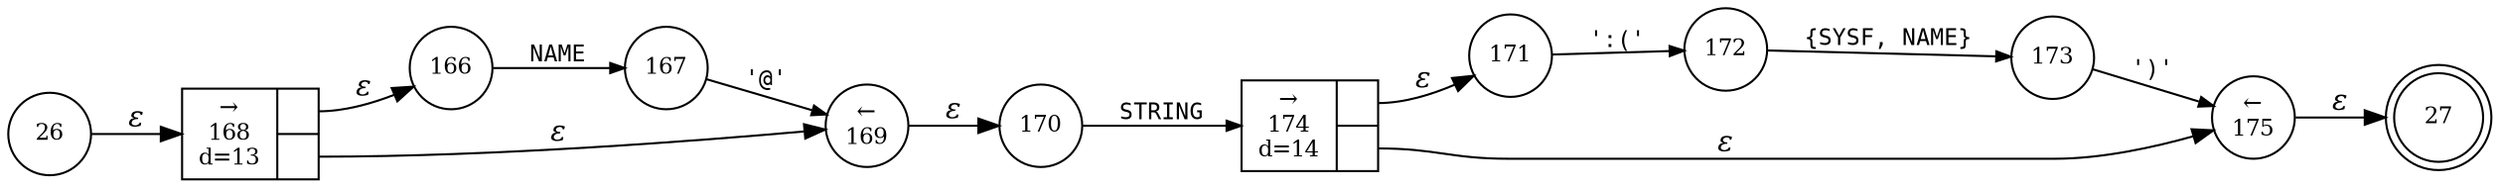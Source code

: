 digraph ATN {
rankdir=LR;
s27[fontsize=11, label="27", shape=doublecircle, fixedsize=true, width=.6];
s166[fontsize=11,label="166", shape=circle, fixedsize=true, width=.55, peripheries=1];
s167[fontsize=11,label="167", shape=circle, fixedsize=true, width=.55, peripheries=1];
s168[fontsize=11,label="{&rarr;\n168\nd=13|{<p0>|<p1>}}", shape=record, fixedsize=false, peripheries=1];
s169[fontsize=11,label="&larr;\n169", shape=circle, fixedsize=true, width=.55, peripheries=1];
s26[fontsize=11,label="26", shape=circle, fixedsize=true, width=.55, peripheries=1];
s170[fontsize=11,label="170", shape=circle, fixedsize=true, width=.55, peripheries=1];
s171[fontsize=11,label="171", shape=circle, fixedsize=true, width=.55, peripheries=1];
s172[fontsize=11,label="172", shape=circle, fixedsize=true, width=.55, peripheries=1];
s173[fontsize=11,label="173", shape=circle, fixedsize=true, width=.55, peripheries=1];
s174[fontsize=11,label="{&rarr;\n174\nd=14|{<p0>|<p1>}}", shape=record, fixedsize=false, peripheries=1];
s175[fontsize=11,label="&larr;\n175", shape=circle, fixedsize=true, width=.55, peripheries=1];
s26 -> s168 [fontname="Times-Italic", label="&epsilon;"];
s168:p0 -> s166 [fontname="Times-Italic", label="&epsilon;"];
s168:p1 -> s169 [fontname="Times-Italic", label="&epsilon;"];
s166 -> s167 [fontsize=11, fontname="Courier", arrowsize=.7, label = "NAME", arrowhead = normal];
s169 -> s170 [fontname="Times-Italic", label="&epsilon;"];
s167 -> s169 [fontsize=11, fontname="Courier", arrowsize=.7, label = "'@'", arrowhead = normal];
s170 -> s174 [fontsize=11, fontname="Courier", arrowsize=.7, label = "STRING", arrowhead = normal];
s174:p0 -> s171 [fontname="Times-Italic", label="&epsilon;"];
s174:p1 -> s175 [fontname="Times-Italic", label="&epsilon;"];
s171 -> s172 [fontsize=11, fontname="Courier", arrowsize=.7, label = "':('", arrowhead = normal];
s175 -> s27 [fontname="Times-Italic", label="&epsilon;"];
s172 -> s173 [fontsize=11, fontname="Courier", arrowsize=.7, label = "{SYSF, NAME}", arrowhead = normal];
s173 -> s175 [fontsize=11, fontname="Courier", arrowsize=.7, label = "')'", arrowhead = normal];
}